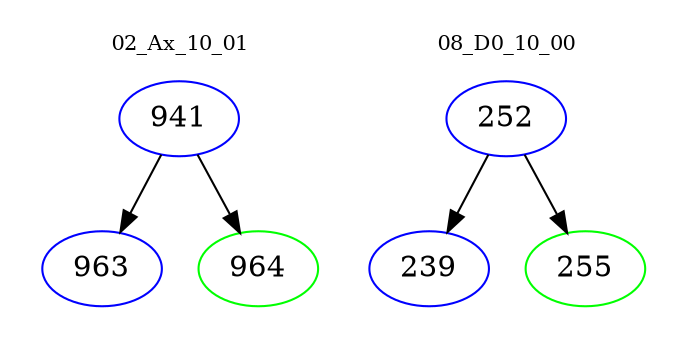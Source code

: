 digraph{
subgraph cluster_0 {
color = white
label = "02_Ax_10_01";
fontsize=10;
T0_941 [label="941", color="blue"]
T0_941 -> T0_963 [color="black"]
T0_963 [label="963", color="blue"]
T0_941 -> T0_964 [color="black"]
T0_964 [label="964", color="green"]
}
subgraph cluster_1 {
color = white
label = "08_D0_10_00";
fontsize=10;
T1_252 [label="252", color="blue"]
T1_252 -> T1_239 [color="black"]
T1_239 [label="239", color="blue"]
T1_252 -> T1_255 [color="black"]
T1_255 [label="255", color="green"]
}
}
